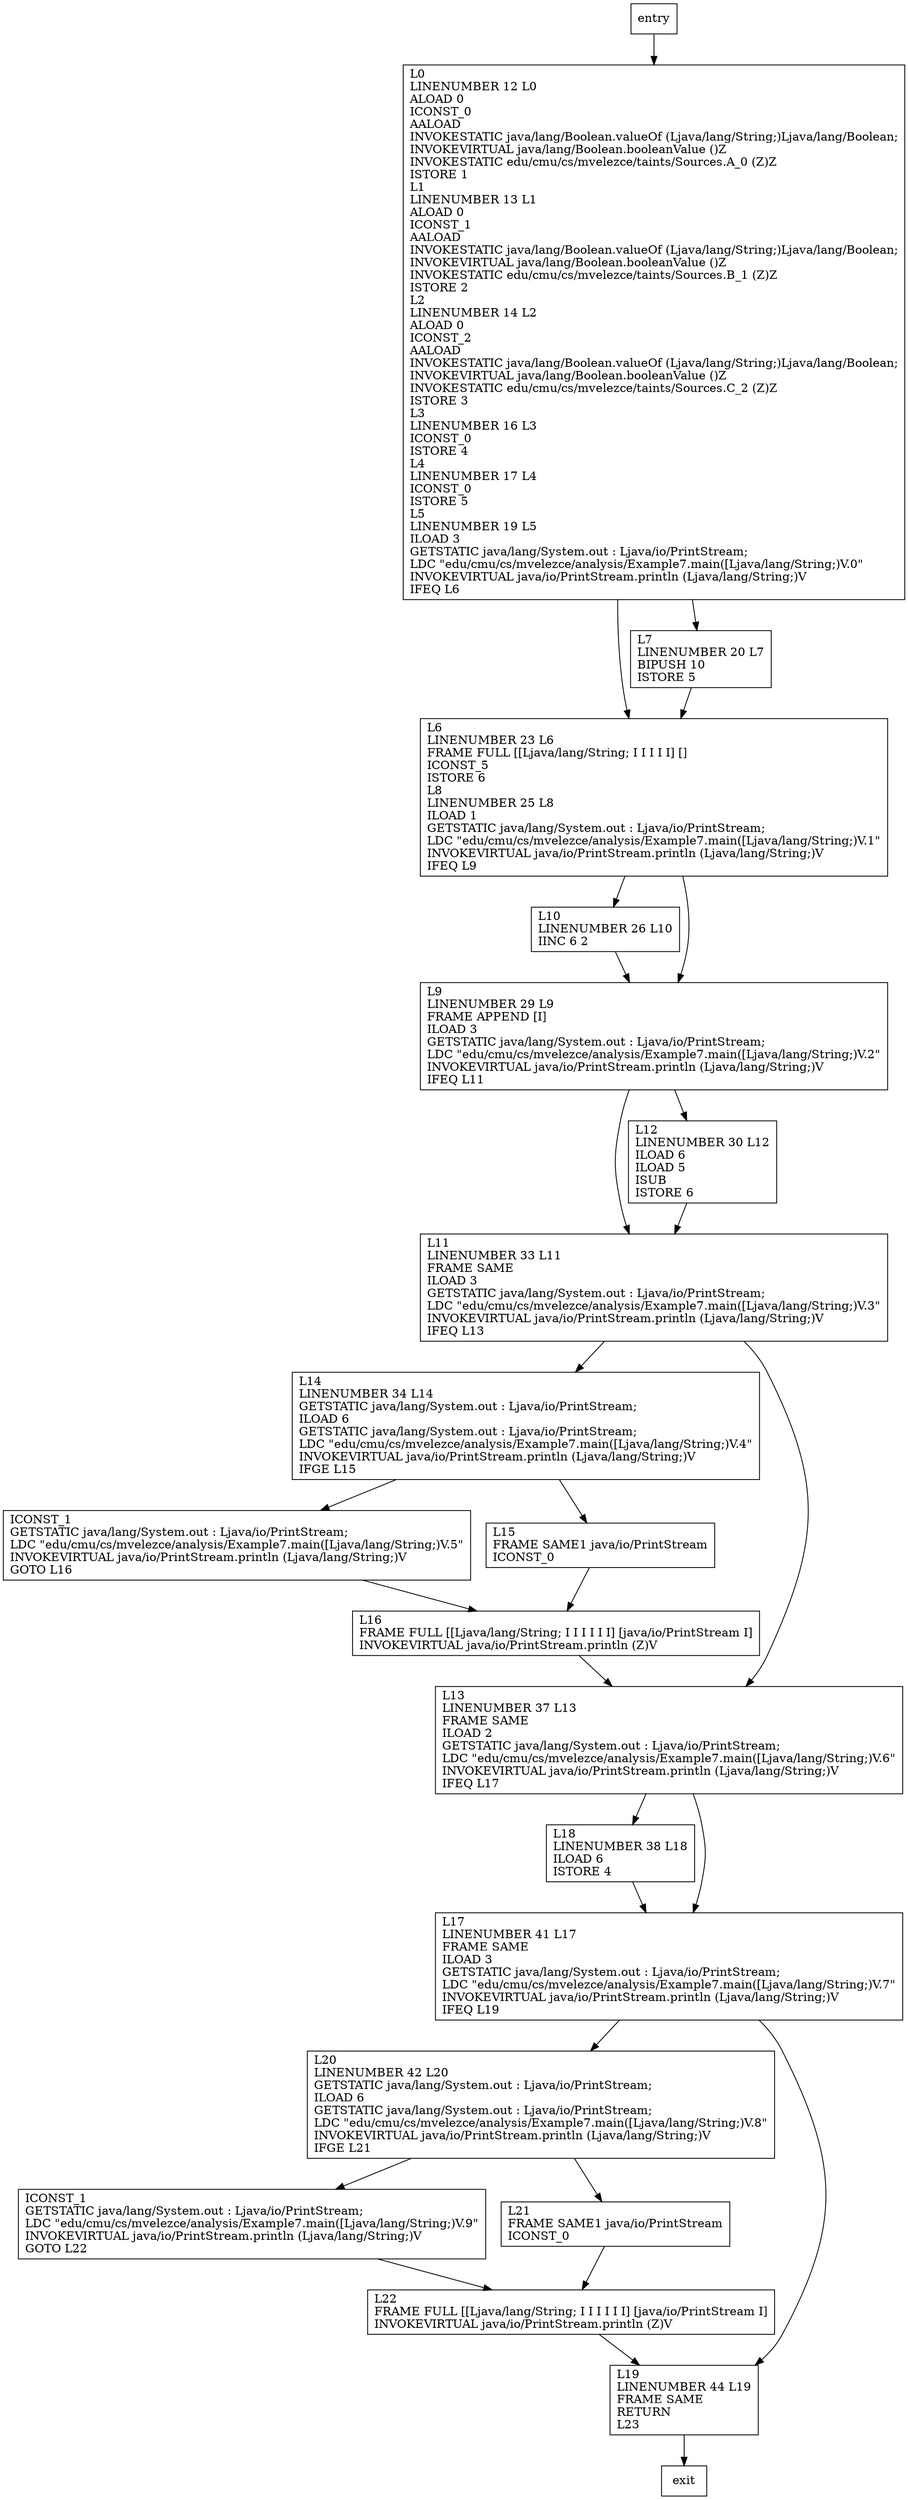 digraph main {
node [shape=record];
1740095856 [label="L20\lLINENUMBER 42 L20\lGETSTATIC java/lang/System.out : Ljava/io/PrintStream;\lILOAD 6\lGETSTATIC java/lang/System.out : Ljava/io/PrintStream;\lLDC \"edu/cmu/cs/mvelezce/analysis/Example7.main([Ljava/lang/String;)V.8\"\lINVOKEVIRTUAL java/io/PrintStream.println (Ljava/lang/String;)V\lIFGE L21\l"];
66231846 [label="L6\lLINENUMBER 23 L6\lFRAME FULL [[Ljava/lang/String; I I I I I] []\lICONST_5\lISTORE 6\lL8\lLINENUMBER 25 L8\lILOAD 1\lGETSTATIC java/lang/System.out : Ljava/io/PrintStream;\lLDC \"edu/cmu/cs/mvelezce/analysis/Example7.main([Ljava/lang/String;)V.1\"\lINVOKEVIRTUAL java/io/PrintStream.println (Ljava/lang/String;)V\lIFEQ L9\l"];
2097989776 [label="L16\lFRAME FULL [[Ljava/lang/String; I I I I I I] [java/io/PrintStream I]\lINVOKEVIRTUAL java/io/PrintStream.println (Z)V\l"];
2095373876 [label="L19\lLINENUMBER 44 L19\lFRAME SAME\lRETURN\lL23\l"];
1133730108 [label="L10\lLINENUMBER 26 L10\lIINC 6 2\l"];
527247308 [label="L7\lLINENUMBER 20 L7\lBIPUSH 10\lISTORE 5\l"];
1350377659 [label="L11\lLINENUMBER 33 L11\lFRAME SAME\lILOAD 3\lGETSTATIC java/lang/System.out : Ljava/io/PrintStream;\lLDC \"edu/cmu/cs/mvelezce/analysis/Example7.main([Ljava/lang/String;)V.3\"\lINVOKEVIRTUAL java/io/PrintStream.println (Ljava/lang/String;)V\lIFEQ L13\l"];
990226843 [label="ICONST_1\lGETSTATIC java/lang/System.out : Ljava/io/PrintStream;\lLDC \"edu/cmu/cs/mvelezce/analysis/Example7.main([Ljava/lang/String;)V.5\"\lINVOKEVIRTUAL java/io/PrintStream.println (Ljava/lang/String;)V\lGOTO L16\l"];
1609960076 [label="L18\lLINENUMBER 38 L18\lILOAD 6\lISTORE 4\l"];
1227438915 [label="L17\lLINENUMBER 41 L17\lFRAME SAME\lILOAD 3\lGETSTATIC java/lang/System.out : Ljava/io/PrintStream;\lLDC \"edu/cmu/cs/mvelezce/analysis/Example7.main([Ljava/lang/String;)V.7\"\lINVOKEVIRTUAL java/io/PrintStream.println (Ljava/lang/String;)V\lIFEQ L19\l"];
1555895711 [label="L14\lLINENUMBER 34 L14\lGETSTATIC java/lang/System.out : Ljava/io/PrintStream;\lILOAD 6\lGETSTATIC java/lang/System.out : Ljava/io/PrintStream;\lLDC \"edu/cmu/cs/mvelezce/analysis/Example7.main([Ljava/lang/String;)V.4\"\lINVOKEVIRTUAL java/io/PrintStream.println (Ljava/lang/String;)V\lIFGE L15\l"];
46415544 [label="L15\lFRAME SAME1 java/io/PrintStream\lICONST_0\l"];
1732513254 [label="ICONST_1\lGETSTATIC java/lang/System.out : Ljava/io/PrintStream;\lLDC \"edu/cmu/cs/mvelezce/analysis/Example7.main([Ljava/lang/String;)V.9\"\lINVOKEVIRTUAL java/io/PrintStream.println (Ljava/lang/String;)V\lGOTO L22\l"];
651698411 [label="L12\lLINENUMBER 30 L12\lILOAD 6\lILOAD 5\lISUB\lISTORE 6\l"];
143251944 [label="L21\lFRAME SAME1 java/io/PrintStream\lICONST_0\l"];
827099978 [label="L9\lLINENUMBER 29 L9\lFRAME APPEND [I]\lILOAD 3\lGETSTATIC java/lang/System.out : Ljava/io/PrintStream;\lLDC \"edu/cmu/cs/mvelezce/analysis/Example7.main([Ljava/lang/String;)V.2\"\lINVOKEVIRTUAL java/io/PrintStream.println (Ljava/lang/String;)V\lIFEQ L11\l"];
1380361139 [label="L22\lFRAME FULL [[Ljava/lang/String; I I I I I I] [java/io/PrintStream I]\lINVOKEVIRTUAL java/io/PrintStream.println (Z)V\l"];
167692593 [label="L13\lLINENUMBER 37 L13\lFRAME SAME\lILOAD 2\lGETSTATIC java/lang/System.out : Ljava/io/PrintStream;\lLDC \"edu/cmu/cs/mvelezce/analysis/Example7.main([Ljava/lang/String;)V.6\"\lINVOKEVIRTUAL java/io/PrintStream.println (Ljava/lang/String;)V\lIFEQ L17\l"];
1171713907 [label="L0\lLINENUMBER 12 L0\lALOAD 0\lICONST_0\lAALOAD\lINVOKESTATIC java/lang/Boolean.valueOf (Ljava/lang/String;)Ljava/lang/Boolean;\lINVOKEVIRTUAL java/lang/Boolean.booleanValue ()Z\lINVOKESTATIC edu/cmu/cs/mvelezce/taints/Sources.A_0 (Z)Z\lISTORE 1\lL1\lLINENUMBER 13 L1\lALOAD 0\lICONST_1\lAALOAD\lINVOKESTATIC java/lang/Boolean.valueOf (Ljava/lang/String;)Ljava/lang/Boolean;\lINVOKEVIRTUAL java/lang/Boolean.booleanValue ()Z\lINVOKESTATIC edu/cmu/cs/mvelezce/taints/Sources.B_1 (Z)Z\lISTORE 2\lL2\lLINENUMBER 14 L2\lALOAD 0\lICONST_2\lAALOAD\lINVOKESTATIC java/lang/Boolean.valueOf (Ljava/lang/String;)Ljava/lang/Boolean;\lINVOKEVIRTUAL java/lang/Boolean.booleanValue ()Z\lINVOKESTATIC edu/cmu/cs/mvelezce/taints/Sources.C_2 (Z)Z\lISTORE 3\lL3\lLINENUMBER 16 L3\lICONST_0\lISTORE 4\lL4\lLINENUMBER 17 L4\lICONST_0\lISTORE 5\lL5\lLINENUMBER 19 L5\lILOAD 3\lGETSTATIC java/lang/System.out : Ljava/io/PrintStream;\lLDC \"edu/cmu/cs/mvelezce/analysis/Example7.main([Ljava/lang/String;)V.0\"\lINVOKEVIRTUAL java/io/PrintStream.println (Ljava/lang/String;)V\lIFEQ L6\l"];
entry;
exit;
1740095856 -> 143251944;
1740095856 -> 1732513254;
66231846 -> 1133730108;
66231846 -> 827099978;
2097989776 -> 167692593;
2095373876 -> exit;
1133730108 -> 827099978;
527247308 -> 66231846;
1350377659 -> 1555895711;
1350377659 -> 167692593;
990226843 -> 2097989776;
1609960076 -> 1227438915;
1227438915 -> 1740095856;
1227438915 -> 2095373876;
1555895711 -> 990226843;
1555895711 -> 46415544;
46415544 -> 2097989776;
1732513254 -> 1380361139;
entry -> 1171713907;
651698411 -> 1350377659;
143251944 -> 1380361139;
827099978 -> 651698411;
827099978 -> 1350377659;
1380361139 -> 2095373876;
167692593 -> 1609960076;
167692593 -> 1227438915;
1171713907 -> 66231846;
1171713907 -> 527247308;
}
